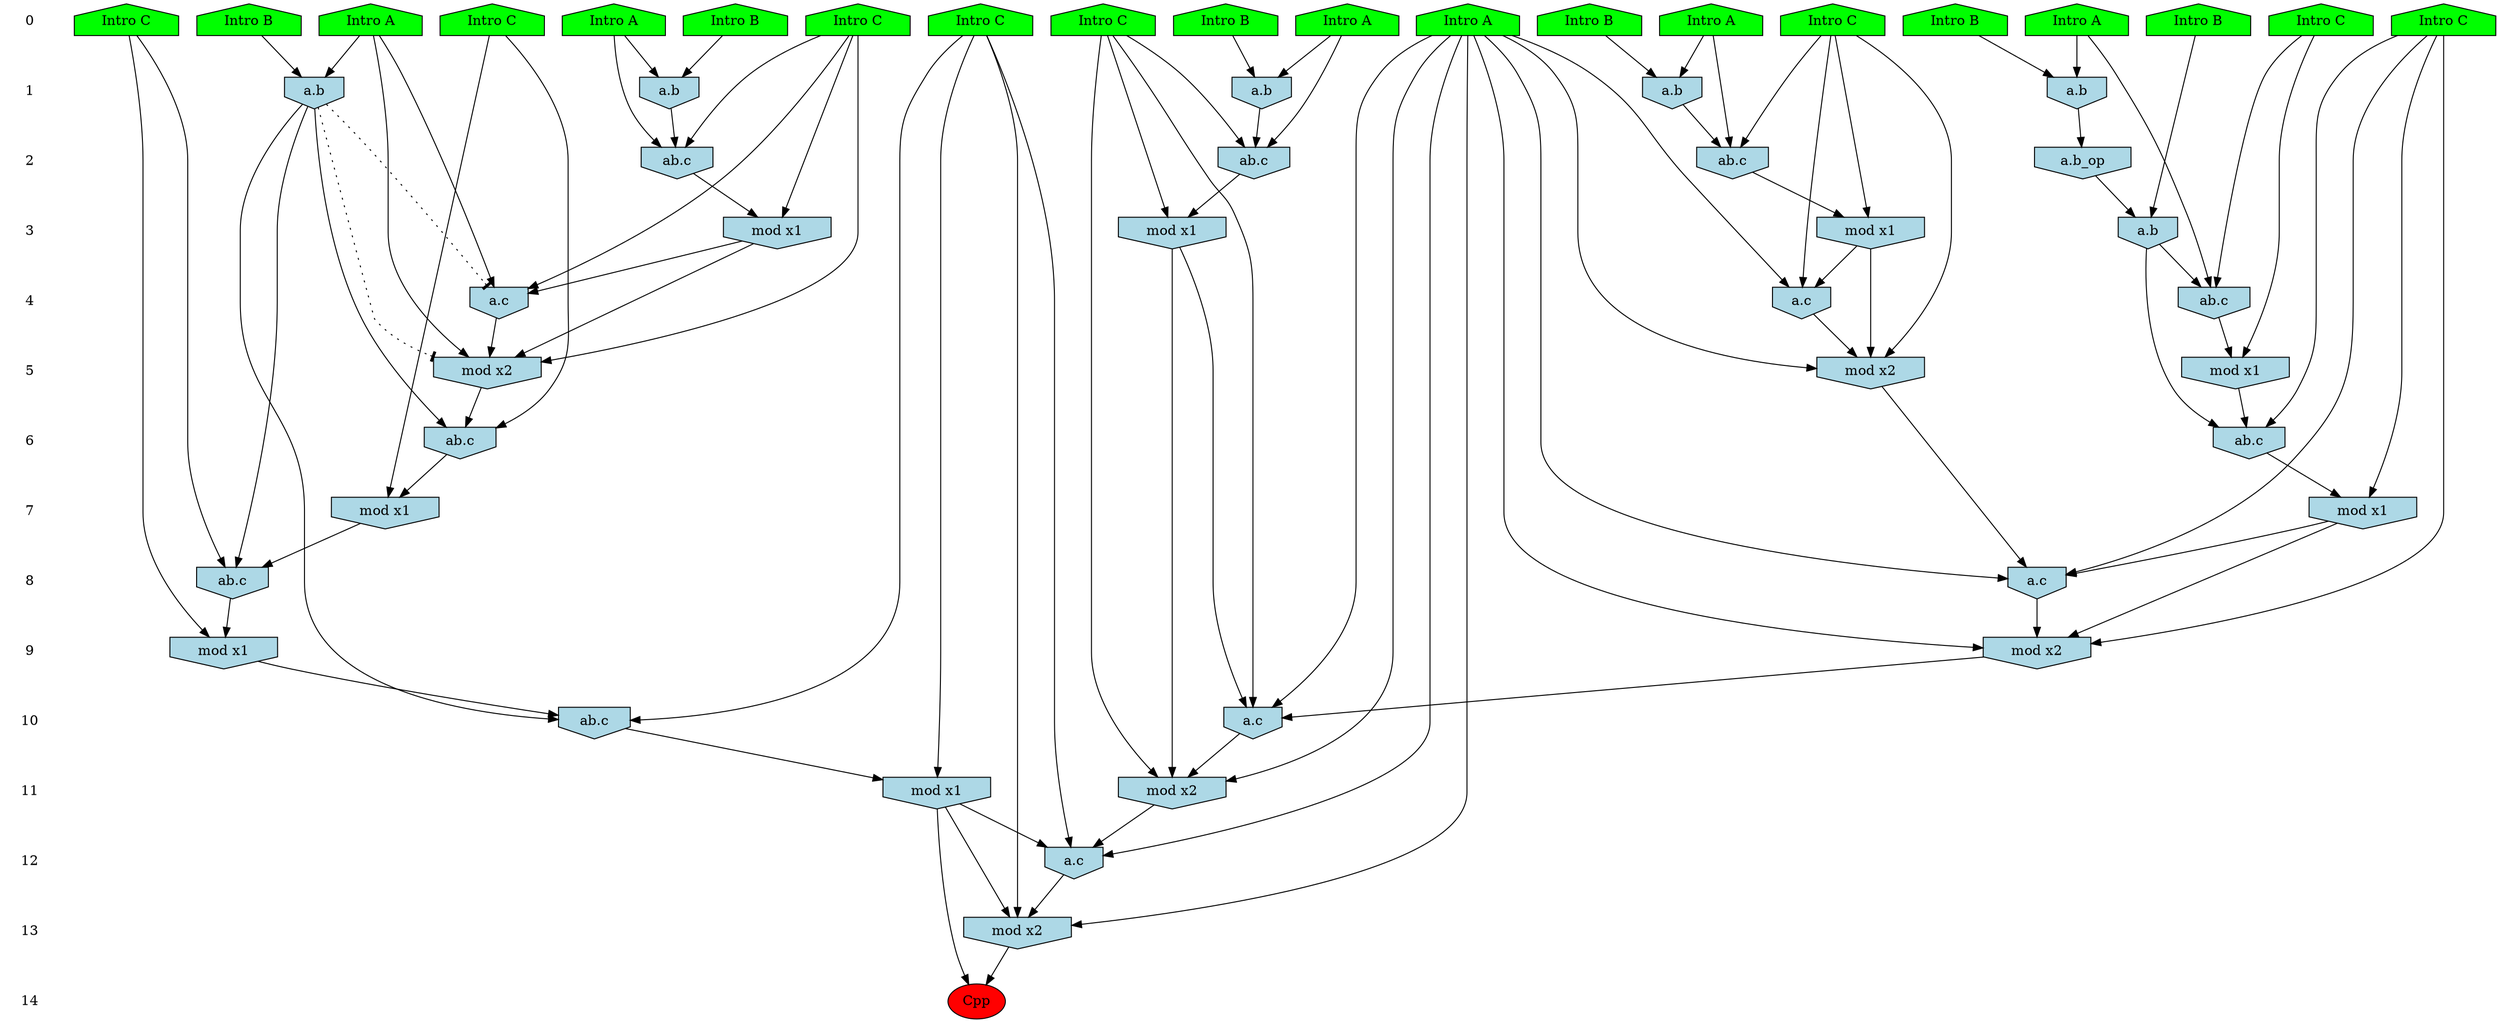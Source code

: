 /* Compression of 1 causal flows obtained in average at 1.857106E+01 t.u */
/* Compressed causal flows were: [3343] */
digraph G{
 ranksep=.5 ; 
{ rank = same ; "0" [shape=plaintext] ; node_1 [label ="Intro B", shape=house, style=filled, fillcolor=green] ;
node_2 [label ="Intro A", shape=house, style=filled, fillcolor=green] ;
node_3 [label ="Intro A", shape=house, style=filled, fillcolor=green] ;
node_4 [label ="Intro A", shape=house, style=filled, fillcolor=green] ;
node_5 [label ="Intro B", shape=house, style=filled, fillcolor=green] ;
node_6 [label ="Intro B", shape=house, style=filled, fillcolor=green] ;
node_7 [label ="Intro B", shape=house, style=filled, fillcolor=green] ;
node_8 [label ="Intro A", shape=house, style=filled, fillcolor=green] ;
node_9 [label ="Intro B", shape=house, style=filled, fillcolor=green] ;
node_10 [label ="Intro B", shape=house, style=filled, fillcolor=green] ;
node_11 [label ="Intro A", shape=house, style=filled, fillcolor=green] ;
node_12 [label ="Intro A", shape=house, style=filled, fillcolor=green] ;
node_13 [label ="Intro C", shape=house, style=filled, fillcolor=green] ;
node_14 [label ="Intro C", shape=house, style=filled, fillcolor=green] ;
node_15 [label ="Intro C", shape=house, style=filled, fillcolor=green] ;
node_16 [label ="Intro C", shape=house, style=filled, fillcolor=green] ;
node_17 [label ="Intro C", shape=house, style=filled, fillcolor=green] ;
node_18 [label ="Intro C", shape=house, style=filled, fillcolor=green] ;
node_19 [label ="Intro C", shape=house, style=filled, fillcolor=green] ;
node_20 [label ="Intro C", shape=house, style=filled, fillcolor=green] ;
}
{ rank = same ; "1" [shape=plaintext] ; node_21 [label="a.b", shape=invhouse, style=filled, fillcolor = lightblue] ;
node_24 [label="a.b", shape=invhouse, style=filled, fillcolor = lightblue] ;
node_29 [label="a.b", shape=invhouse, style=filled, fillcolor = lightblue] ;
node_31 [label="a.b", shape=invhouse, style=filled, fillcolor = lightblue] ;
node_36 [label="a.b", shape=invhouse, style=filled, fillcolor = lightblue] ;
}
{ rank = same ; "2" [shape=plaintext] ; node_22 [label="ab.c", shape=invhouse, style=filled, fillcolor = lightblue] ;
node_25 [label="ab.c", shape=invhouse, style=filled, fillcolor = lightblue] ;
node_34 [label="a.b_op", shape=invhouse, style=filled, fillcolor = lightblue] ;
node_46 [label="ab.c", shape=invhouse, style=filled, fillcolor = lightblue] ;
}
{ rank = same ; "3" [shape=plaintext] ; node_23 [label="mod x1", shape=invhouse, style=filled, fillcolor = lightblue] ;
node_26 [label="mod x1", shape=invhouse, style=filled, fillcolor = lightblue] ;
node_35 [label="a.b", shape=invhouse, style=filled, fillcolor = lightblue] ;
node_47 [label="mod x1", shape=invhouse, style=filled, fillcolor = lightblue] ;
}
{ rank = same ; "4" [shape=plaintext] ; node_27 [label="a.c", shape=invhouse, style=filled, fillcolor = lightblue] ;
node_38 [label="a.c", shape=invhouse, style=filled, fillcolor = lightblue] ;
node_39 [label="ab.c", shape=invhouse, style=filled, fillcolor = lightblue] ;
}
{ rank = same ; "5" [shape=plaintext] ; node_28 [label="mod x2", shape=invhouse, style=filled, fillcolor = lightblue] ;
node_40 [label="mod x2", shape=invhouse, style=filled, fillcolor = lightblue] ;
node_41 [label="mod x1", shape=invhouse, style=filled, fillcolor = lightblue] ;
}
{ rank = same ; "6" [shape=plaintext] ; node_30 [label="ab.c", shape=invhouse, style=filled, fillcolor = lightblue] ;
node_42 [label="ab.c", shape=invhouse, style=filled, fillcolor = lightblue] ;
}
{ rank = same ; "7" [shape=plaintext] ; node_32 [label="mod x1", shape=invhouse, style=filled, fillcolor = lightblue] ;
node_43 [label="mod x1", shape=invhouse, style=filled, fillcolor = lightblue] ;
}
{ rank = same ; "8" [shape=plaintext] ; node_33 [label="ab.c", shape=invhouse, style=filled, fillcolor = lightblue] ;
node_48 [label="a.c", shape=invhouse, style=filled, fillcolor = lightblue] ;
}
{ rank = same ; "9" [shape=plaintext] ; node_37 [label="mod x1", shape=invhouse, style=filled, fillcolor = lightblue] ;
node_49 [label="mod x2", shape=invhouse, style=filled, fillcolor = lightblue] ;
}
{ rank = same ; "10" [shape=plaintext] ; node_44 [label="ab.c", shape=invhouse, style=filled, fillcolor = lightblue] ;
node_50 [label="a.c", shape=invhouse, style=filled, fillcolor = lightblue] ;
}
{ rank = same ; "11" [shape=plaintext] ; node_45 [label="mod x1", shape=invhouse, style=filled, fillcolor = lightblue] ;
node_51 [label="mod x2", shape=invhouse, style=filled, fillcolor = lightblue] ;
}
{ rank = same ; "12" [shape=plaintext] ; node_52 [label="a.c", shape=invhouse, style=filled, fillcolor = lightblue] ;
}
{ rank = same ; "13" [shape=plaintext] ; node_53 [label="mod x2", shape=invhouse, style=filled, fillcolor = lightblue] ;
}
{ rank = same ; "14" [shape=plaintext] ; node_54 [label ="Cpp", style=filled, fillcolor=red] ;
}
"0" -> "1" [style="invis"]; 
"1" -> "2" [style="invis"]; 
"2" -> "3" [style="invis"]; 
"3" -> "4" [style="invis"]; 
"4" -> "5" [style="invis"]; 
"5" -> "6" [style="invis"]; 
"6" -> "7" [style="invis"]; 
"7" -> "8" [style="invis"]; 
"8" -> "9" [style="invis"]; 
"9" -> "10" [style="invis"]; 
"10" -> "11" [style="invis"]; 
"11" -> "12" [style="invis"]; 
"12" -> "13" [style="invis"]; 
"13" -> "14" [style="invis"]; 
node_8 -> node_21
node_10 -> node_21
node_8 -> node_22
node_14 -> node_22
node_21 -> node_22
node_14 -> node_23
node_22 -> node_23
node_3 -> node_24
node_6 -> node_24
node_3 -> node_25
node_19 -> node_25
node_24 -> node_25
node_19 -> node_26
node_25 -> node_26
node_11 -> node_27
node_19 -> node_27
node_26 -> node_27
node_11 -> node_28
node_19 -> node_28
node_26 -> node_28
node_27 -> node_28
node_9 -> node_29
node_11 -> node_29
node_13 -> node_30
node_28 -> node_30
node_29 -> node_30
node_7 -> node_31
node_12 -> node_31
node_13 -> node_32
node_30 -> node_32
node_16 -> node_33
node_29 -> node_33
node_32 -> node_33
node_31 -> node_34
node_1 -> node_35
node_34 -> node_35
node_4 -> node_36
node_5 -> node_36
node_16 -> node_37
node_33 -> node_37
node_2 -> node_38
node_14 -> node_38
node_23 -> node_38
node_12 -> node_39
node_15 -> node_39
node_35 -> node_39
node_2 -> node_40
node_14 -> node_40
node_23 -> node_40
node_38 -> node_40
node_15 -> node_41
node_39 -> node_41
node_18 -> node_42
node_35 -> node_42
node_41 -> node_42
node_18 -> node_43
node_42 -> node_43
node_17 -> node_44
node_29 -> node_44
node_37 -> node_44
node_17 -> node_45
node_44 -> node_45
node_4 -> node_46
node_20 -> node_46
node_36 -> node_46
node_20 -> node_47
node_46 -> node_47
node_2 -> node_48
node_18 -> node_48
node_40 -> node_48
node_43 -> node_48
node_2 -> node_49
node_18 -> node_49
node_43 -> node_49
node_48 -> node_49
node_2 -> node_50
node_20 -> node_50
node_47 -> node_50
node_49 -> node_50
node_2 -> node_51
node_20 -> node_51
node_47 -> node_51
node_50 -> node_51
node_2 -> node_52
node_17 -> node_52
node_45 -> node_52
node_51 -> node_52
node_2 -> node_53
node_17 -> node_53
node_45 -> node_53
node_52 -> node_53
node_45 -> node_54
node_53 -> node_54
node_29 -> node_28 [style=dotted, arrowhead = tee] 
node_29 -> node_27 [style=dotted, arrowhead = tee] 
}
/*
 Dot generation time: 0.000218
*/